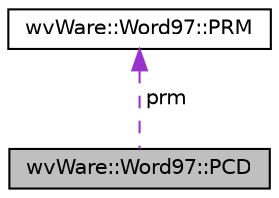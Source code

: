 digraph "wvWare::Word97::PCD"
{
  edge [fontname="Helvetica",fontsize="10",labelfontname="Helvetica",labelfontsize="10"];
  node [fontname="Helvetica",fontsize="10",shape=record];
  Node1 [label="wvWare::Word97::PCD",height=0.2,width=0.4,color="black", fillcolor="grey75", style="filled", fontcolor="black"];
  Node2 -> Node1 [dir="back",color="darkorchid3",fontsize="10",style="dashed",label=" prm" ,fontname="Helvetica"];
  Node2 [label="wvWare::Word97::PRM",height=0.2,width=0.4,color="black", fillcolor="white", style="filled",URL="$structwv_ware_1_1_word97_1_1_p_r_m.html"];
}
